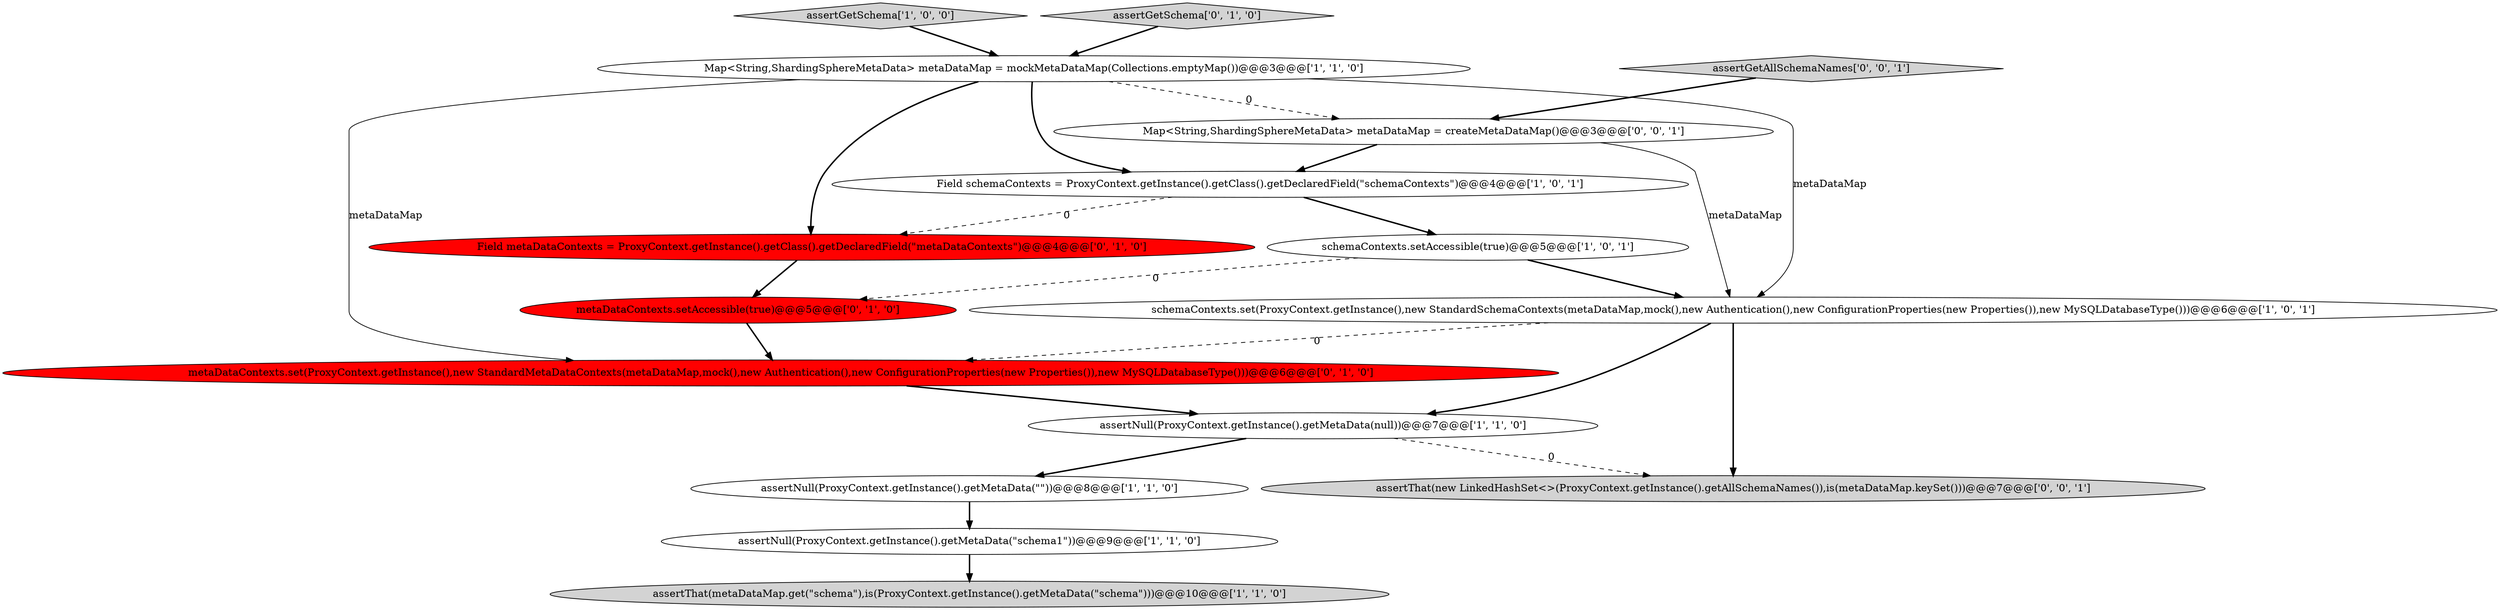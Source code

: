 digraph {
0 [style = filled, label = "assertNull(ProxyContext.getInstance().getMetaData(\"\"))@@@8@@@['1', '1', '0']", fillcolor = white, shape = ellipse image = "AAA0AAABBB1BBB"];
13 [style = filled, label = "Map<String,ShardingSphereMetaData> metaDataMap = createMetaDataMap()@@@3@@@['0', '0', '1']", fillcolor = white, shape = ellipse image = "AAA0AAABBB3BBB"];
4 [style = filled, label = "assertNull(ProxyContext.getInstance().getMetaData(\"schema1\"))@@@9@@@['1', '1', '0']", fillcolor = white, shape = ellipse image = "AAA0AAABBB1BBB"];
2 [style = filled, label = "schemaContexts.set(ProxyContext.getInstance(),new StandardSchemaContexts(metaDataMap,mock(),new Authentication(),new ConfigurationProperties(new Properties()),new MySQLDatabaseType()))@@@6@@@['1', '0', '1']", fillcolor = white, shape = ellipse image = "AAA0AAABBB1BBB"];
8 [style = filled, label = "assertThat(metaDataMap.get(\"schema\"),is(ProxyContext.getInstance().getMetaData(\"schema\")))@@@10@@@['1', '1', '0']", fillcolor = lightgray, shape = ellipse image = "AAA0AAABBB1BBB"];
15 [style = filled, label = "assertGetAllSchemaNames['0', '0', '1']", fillcolor = lightgray, shape = diamond image = "AAA0AAABBB3BBB"];
1 [style = filled, label = "Field schemaContexts = ProxyContext.getInstance().getClass().getDeclaredField(\"schemaContexts\")@@@4@@@['1', '0', '1']", fillcolor = white, shape = ellipse image = "AAA0AAABBB1BBB"];
3 [style = filled, label = "schemaContexts.setAccessible(true)@@@5@@@['1', '0', '1']", fillcolor = white, shape = ellipse image = "AAA0AAABBB1BBB"];
11 [style = filled, label = "metaDataContexts.setAccessible(true)@@@5@@@['0', '1', '0']", fillcolor = red, shape = ellipse image = "AAA1AAABBB2BBB"];
5 [style = filled, label = "Map<String,ShardingSphereMetaData> metaDataMap = mockMetaDataMap(Collections.emptyMap())@@@3@@@['1', '1', '0']", fillcolor = white, shape = ellipse image = "AAA0AAABBB1BBB"];
12 [style = filled, label = "Field metaDataContexts = ProxyContext.getInstance().getClass().getDeclaredField(\"metaDataContexts\")@@@4@@@['0', '1', '0']", fillcolor = red, shape = ellipse image = "AAA1AAABBB2BBB"];
14 [style = filled, label = "assertThat(new LinkedHashSet<>(ProxyContext.getInstance().getAllSchemaNames()),is(metaDataMap.keySet()))@@@7@@@['0', '0', '1']", fillcolor = lightgray, shape = ellipse image = "AAA0AAABBB3BBB"];
7 [style = filled, label = "assertNull(ProxyContext.getInstance().getMetaData(null))@@@7@@@['1', '1', '0']", fillcolor = white, shape = ellipse image = "AAA0AAABBB1BBB"];
6 [style = filled, label = "assertGetSchema['1', '0', '0']", fillcolor = lightgray, shape = diamond image = "AAA0AAABBB1BBB"];
10 [style = filled, label = "assertGetSchema['0', '1', '0']", fillcolor = lightgray, shape = diamond image = "AAA0AAABBB2BBB"];
9 [style = filled, label = "metaDataContexts.set(ProxyContext.getInstance(),new StandardMetaDataContexts(metaDataMap,mock(),new Authentication(),new ConfigurationProperties(new Properties()),new MySQLDatabaseType()))@@@6@@@['0', '1', '0']", fillcolor = red, shape = ellipse image = "AAA1AAABBB2BBB"];
5->13 [style = dashed, label="0"];
15->13 [style = bold, label=""];
7->14 [style = dashed, label="0"];
12->11 [style = bold, label=""];
1->3 [style = bold, label=""];
7->0 [style = bold, label=""];
9->7 [style = bold, label=""];
11->9 [style = bold, label=""];
13->1 [style = bold, label=""];
5->9 [style = solid, label="metaDataMap"];
1->12 [style = dashed, label="0"];
5->1 [style = bold, label=""];
6->5 [style = bold, label=""];
13->2 [style = solid, label="metaDataMap"];
10->5 [style = bold, label=""];
3->2 [style = bold, label=""];
5->2 [style = solid, label="metaDataMap"];
5->12 [style = bold, label=""];
0->4 [style = bold, label=""];
2->9 [style = dashed, label="0"];
2->14 [style = bold, label=""];
4->8 [style = bold, label=""];
2->7 [style = bold, label=""];
3->11 [style = dashed, label="0"];
}
